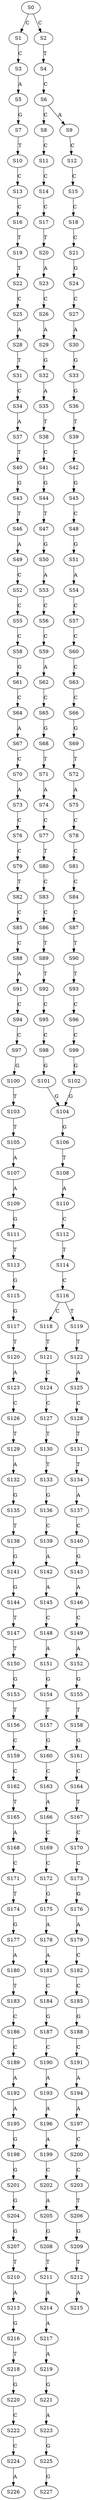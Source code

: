 strict digraph  {
	S0 -> S1 [ label = C ];
	S0 -> S2 [ label = C ];
	S1 -> S3 [ label = C ];
	S2 -> S4 [ label = T ];
	S3 -> S5 [ label = A ];
	S4 -> S6 [ label = C ];
	S5 -> S7 [ label = G ];
	S6 -> S8 [ label = C ];
	S6 -> S9 [ label = A ];
	S7 -> S10 [ label = T ];
	S8 -> S11 [ label = C ];
	S9 -> S12 [ label = C ];
	S10 -> S13 [ label = C ];
	S11 -> S14 [ label = C ];
	S12 -> S15 [ label = C ];
	S13 -> S16 [ label = C ];
	S14 -> S17 [ label = C ];
	S15 -> S18 [ label = C ];
	S16 -> S19 [ label = T ];
	S17 -> S20 [ label = T ];
	S18 -> S21 [ label = C ];
	S19 -> S22 [ label = T ];
	S20 -> S23 [ label = A ];
	S21 -> S24 [ label = G ];
	S22 -> S25 [ label = C ];
	S23 -> S26 [ label = C ];
	S24 -> S27 [ label = C ];
	S25 -> S28 [ label = A ];
	S26 -> S29 [ label = A ];
	S27 -> S30 [ label = A ];
	S28 -> S31 [ label = T ];
	S29 -> S32 [ label = G ];
	S30 -> S33 [ label = G ];
	S31 -> S34 [ label = C ];
	S32 -> S35 [ label = A ];
	S33 -> S36 [ label = G ];
	S34 -> S37 [ label = A ];
	S35 -> S38 [ label = T ];
	S36 -> S39 [ label = T ];
	S37 -> S40 [ label = T ];
	S38 -> S41 [ label = C ];
	S39 -> S42 [ label = C ];
	S40 -> S43 [ label = G ];
	S41 -> S44 [ label = G ];
	S42 -> S45 [ label = G ];
	S43 -> S46 [ label = T ];
	S44 -> S47 [ label = T ];
	S45 -> S48 [ label = C ];
	S46 -> S49 [ label = A ];
	S47 -> S50 [ label = G ];
	S48 -> S51 [ label = G ];
	S49 -> S52 [ label = C ];
	S50 -> S53 [ label = A ];
	S51 -> S54 [ label = A ];
	S52 -> S55 [ label = C ];
	S53 -> S56 [ label = C ];
	S54 -> S57 [ label = C ];
	S55 -> S58 [ label = C ];
	S56 -> S59 [ label = C ];
	S57 -> S60 [ label = C ];
	S58 -> S61 [ label = G ];
	S59 -> S62 [ label = A ];
	S60 -> S63 [ label = C ];
	S61 -> S64 [ label = C ];
	S62 -> S65 [ label = C ];
	S63 -> S66 [ label = C ];
	S64 -> S67 [ label = A ];
	S65 -> S68 [ label = G ];
	S66 -> S69 [ label = G ];
	S67 -> S70 [ label = C ];
	S68 -> S71 [ label = T ];
	S69 -> S72 [ label = T ];
	S70 -> S73 [ label = A ];
	S71 -> S74 [ label = A ];
	S72 -> S75 [ label = A ];
	S73 -> S76 [ label = C ];
	S74 -> S77 [ label = C ];
	S75 -> S78 [ label = C ];
	S76 -> S79 [ label = C ];
	S77 -> S80 [ label = T ];
	S78 -> S81 [ label = C ];
	S79 -> S82 [ label = T ];
	S80 -> S83 [ label = C ];
	S81 -> S84 [ label = C ];
	S82 -> S85 [ label = C ];
	S83 -> S86 [ label = C ];
	S84 -> S87 [ label = C ];
	S85 -> S88 [ label = C ];
	S86 -> S89 [ label = T ];
	S87 -> S90 [ label = T ];
	S88 -> S91 [ label = A ];
	S89 -> S92 [ label = T ];
	S90 -> S93 [ label = T ];
	S91 -> S94 [ label = C ];
	S92 -> S95 [ label = C ];
	S93 -> S96 [ label = C ];
	S94 -> S97 [ label = C ];
	S95 -> S98 [ label = C ];
	S96 -> S99 [ label = C ];
	S97 -> S100 [ label = G ];
	S98 -> S101 [ label = G ];
	S99 -> S102 [ label = G ];
	S100 -> S103 [ label = T ];
	S101 -> S104 [ label = G ];
	S102 -> S104 [ label = G ];
	S103 -> S105 [ label = T ];
	S104 -> S106 [ label = G ];
	S105 -> S107 [ label = A ];
	S106 -> S108 [ label = T ];
	S107 -> S109 [ label = A ];
	S108 -> S110 [ label = A ];
	S109 -> S111 [ label = G ];
	S110 -> S112 [ label = C ];
	S111 -> S113 [ label = T ];
	S112 -> S114 [ label = T ];
	S113 -> S115 [ label = G ];
	S114 -> S116 [ label = C ];
	S115 -> S117 [ label = G ];
	S116 -> S118 [ label = C ];
	S116 -> S119 [ label = T ];
	S117 -> S120 [ label = T ];
	S118 -> S121 [ label = T ];
	S119 -> S122 [ label = T ];
	S120 -> S123 [ label = A ];
	S121 -> S124 [ label = C ];
	S122 -> S125 [ label = A ];
	S123 -> S126 [ label = C ];
	S124 -> S127 [ label = C ];
	S125 -> S128 [ label = C ];
	S126 -> S129 [ label = T ];
	S127 -> S130 [ label = T ];
	S128 -> S131 [ label = T ];
	S129 -> S132 [ label = A ];
	S130 -> S133 [ label = T ];
	S131 -> S134 [ label = T ];
	S132 -> S135 [ label = G ];
	S133 -> S136 [ label = G ];
	S134 -> S137 [ label = A ];
	S135 -> S138 [ label = T ];
	S136 -> S139 [ label = C ];
	S137 -> S140 [ label = C ];
	S138 -> S141 [ label = G ];
	S139 -> S142 [ label = A ];
	S140 -> S143 [ label = G ];
	S141 -> S144 [ label = G ];
	S142 -> S145 [ label = A ];
	S143 -> S146 [ label = A ];
	S144 -> S147 [ label = T ];
	S145 -> S148 [ label = C ];
	S146 -> S149 [ label = C ];
	S147 -> S150 [ label = T ];
	S148 -> S151 [ label = A ];
	S149 -> S152 [ label = A ];
	S150 -> S153 [ label = G ];
	S151 -> S154 [ label = G ];
	S152 -> S155 [ label = G ];
	S153 -> S156 [ label = T ];
	S154 -> S157 [ label = T ];
	S155 -> S158 [ label = T ];
	S156 -> S159 [ label = C ];
	S157 -> S160 [ label = G ];
	S158 -> S161 [ label = G ];
	S159 -> S162 [ label = C ];
	S160 -> S163 [ label = C ];
	S161 -> S164 [ label = C ];
	S162 -> S165 [ label = T ];
	S163 -> S166 [ label = A ];
	S164 -> S167 [ label = T ];
	S165 -> S168 [ label = A ];
	S166 -> S169 [ label = C ];
	S167 -> S170 [ label = C ];
	S168 -> S171 [ label = C ];
	S169 -> S172 [ label = C ];
	S170 -> S173 [ label = C ];
	S171 -> S174 [ label = T ];
	S172 -> S175 [ label = G ];
	S173 -> S176 [ label = G ];
	S174 -> S177 [ label = G ];
	S175 -> S178 [ label = A ];
	S176 -> S179 [ label = A ];
	S177 -> S180 [ label = A ];
	S178 -> S181 [ label = A ];
	S179 -> S182 [ label = C ];
	S180 -> S183 [ label = T ];
	S181 -> S184 [ label = C ];
	S182 -> S185 [ label = C ];
	S183 -> S186 [ label = C ];
	S184 -> S187 [ label = G ];
	S185 -> S188 [ label = G ];
	S186 -> S189 [ label = C ];
	S187 -> S190 [ label = C ];
	S188 -> S191 [ label = C ];
	S189 -> S192 [ label = A ];
	S190 -> S193 [ label = A ];
	S191 -> S194 [ label = A ];
	S192 -> S195 [ label = A ];
	S193 -> S196 [ label = A ];
	S194 -> S197 [ label = A ];
	S195 -> S198 [ label = G ];
	S196 -> S199 [ label = A ];
	S197 -> S200 [ label = C ];
	S198 -> S201 [ label = G ];
	S199 -> S202 [ label = C ];
	S200 -> S203 [ label = C ];
	S201 -> S204 [ label = G ];
	S202 -> S205 [ label = A ];
	S203 -> S206 [ label = T ];
	S204 -> S207 [ label = G ];
	S205 -> S208 [ label = G ];
	S206 -> S209 [ label = G ];
	S207 -> S210 [ label = T ];
	S208 -> S211 [ label = T ];
	S209 -> S212 [ label = T ];
	S210 -> S213 [ label = A ];
	S211 -> S214 [ label = A ];
	S212 -> S215 [ label = A ];
	S213 -> S216 [ label = G ];
	S214 -> S217 [ label = A ];
	S216 -> S218 [ label = T ];
	S217 -> S219 [ label = A ];
	S218 -> S220 [ label = G ];
	S219 -> S221 [ label = G ];
	S220 -> S222 [ label = C ];
	S221 -> S223 [ label = A ];
	S222 -> S224 [ label = C ];
	S223 -> S225 [ label = G ];
	S224 -> S226 [ label = A ];
	S225 -> S227 [ label = G ];
}
